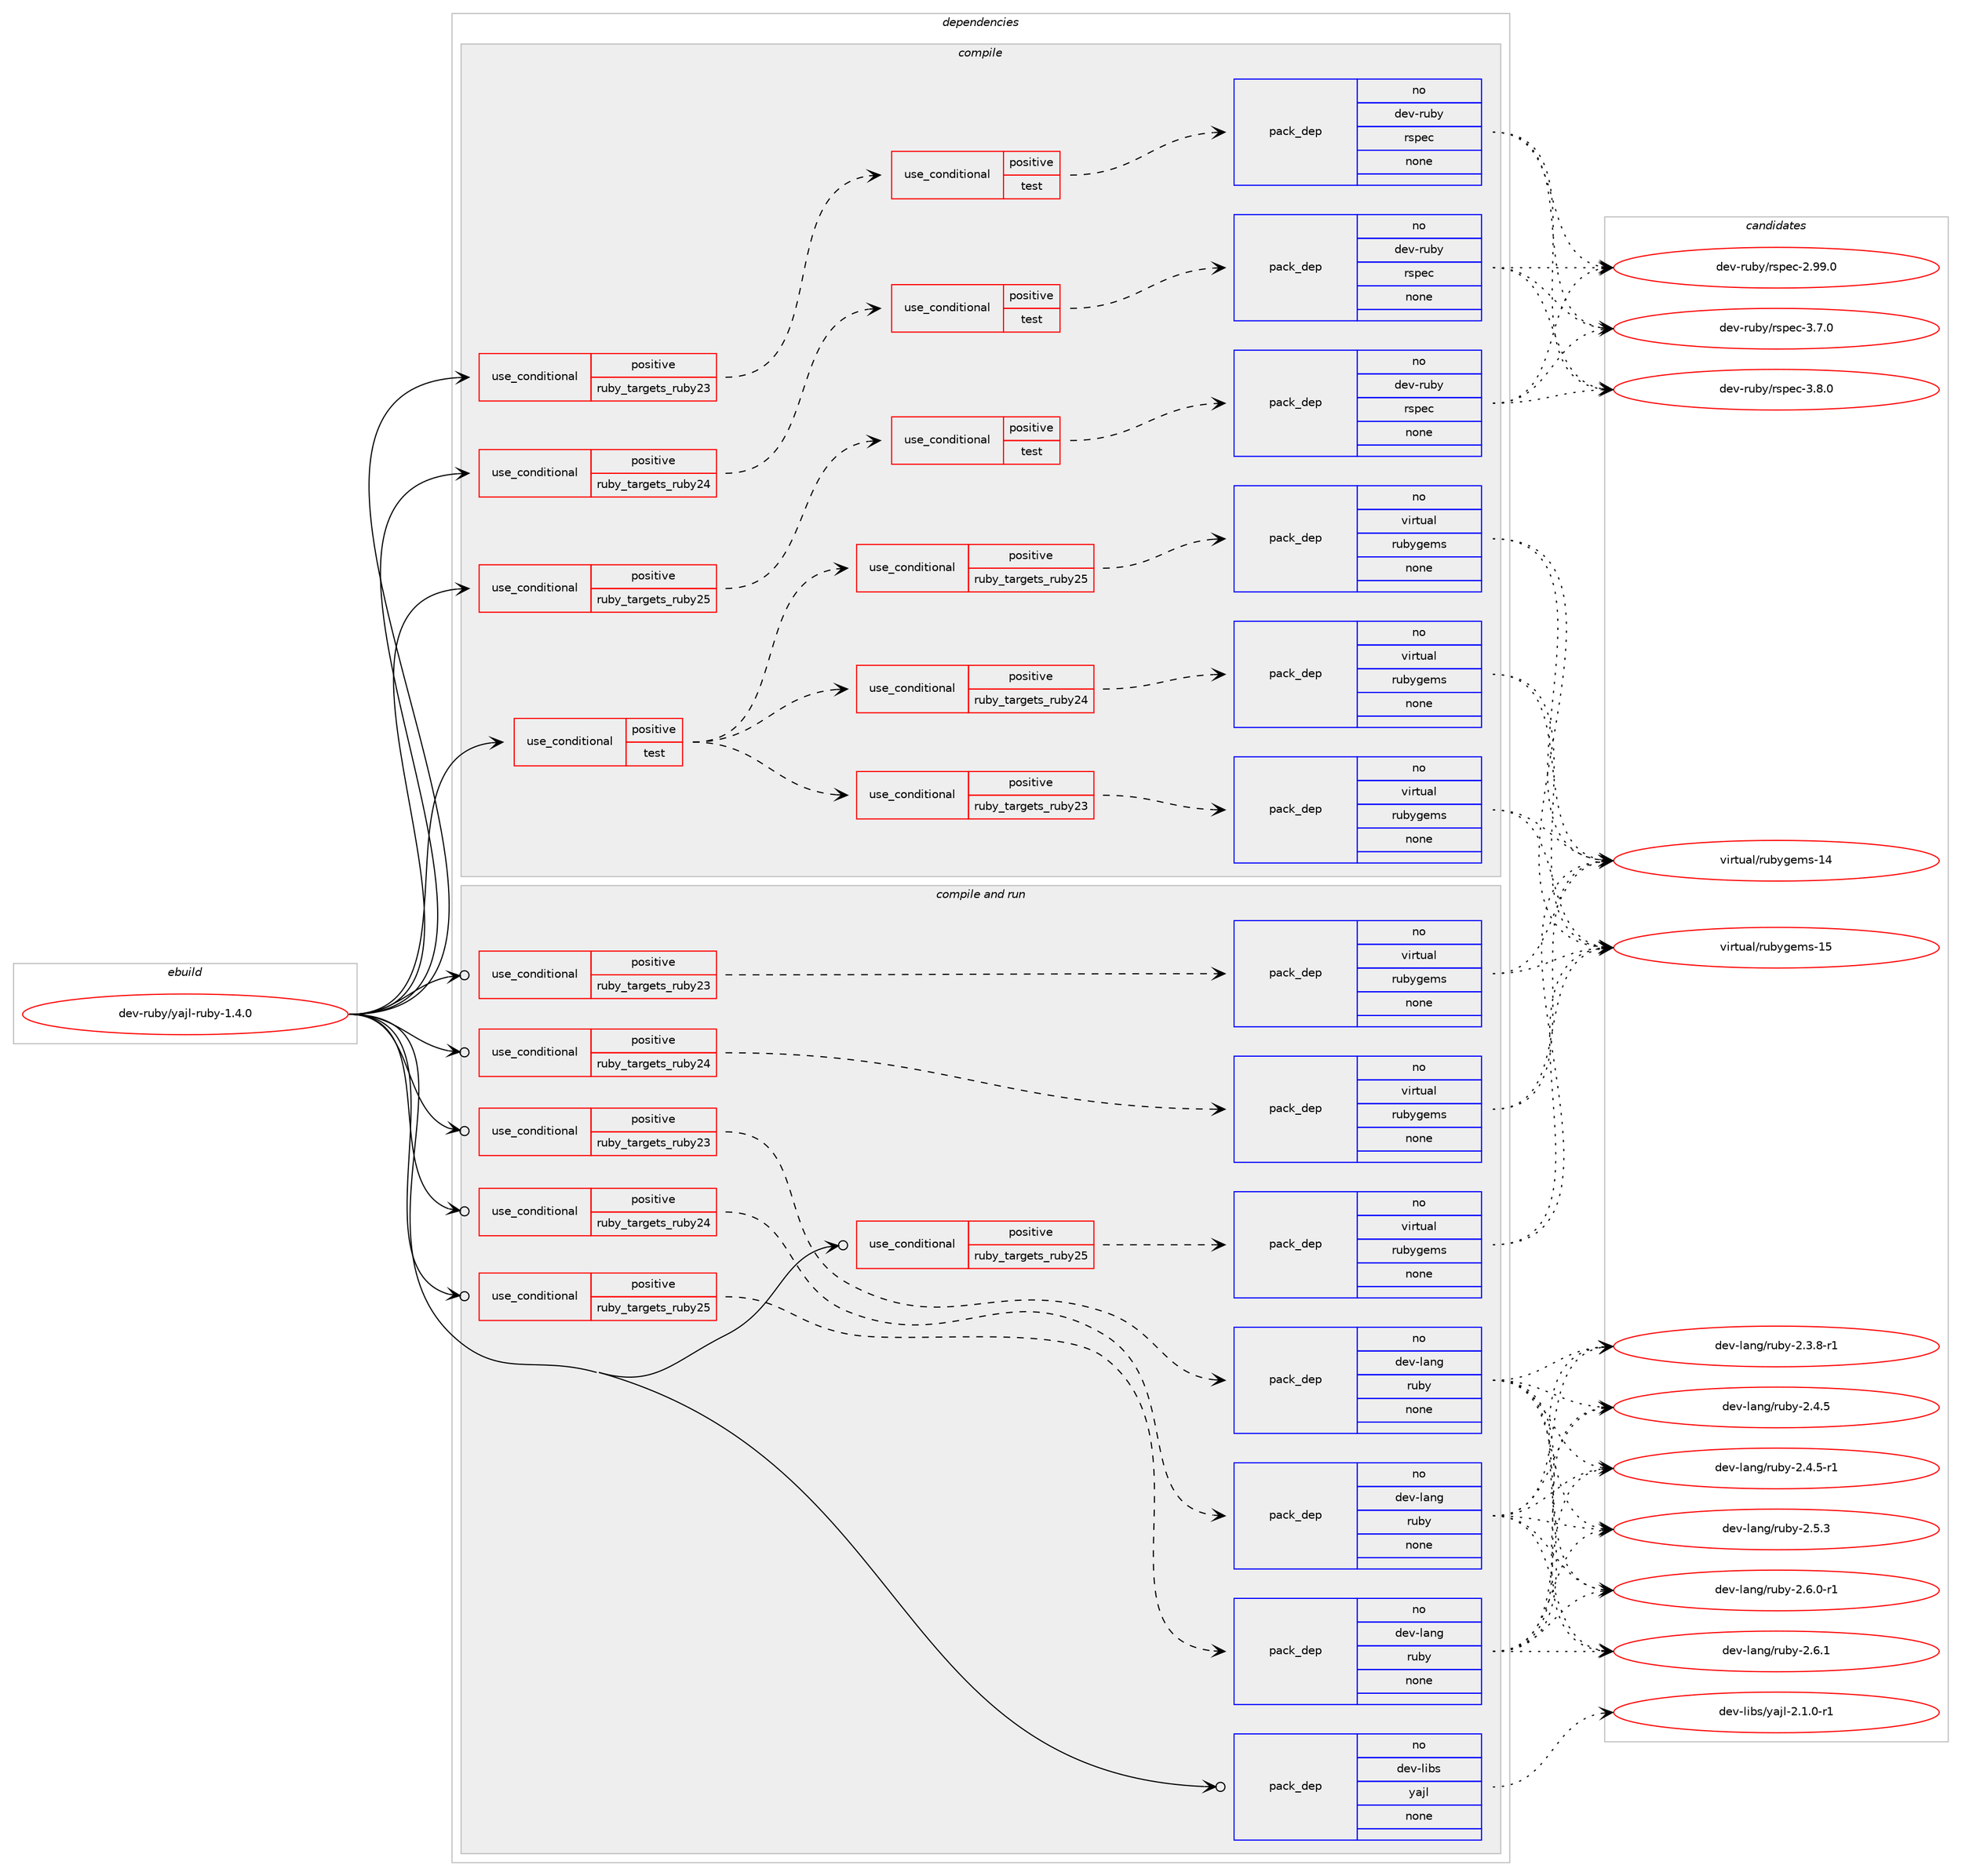 digraph prolog {

# *************
# Graph options
# *************

newrank=true;
concentrate=true;
compound=true;
graph [rankdir=LR,fontname=Helvetica,fontsize=10,ranksep=1.5];#, ranksep=2.5, nodesep=0.2];
edge  [arrowhead=vee];
node  [fontname=Helvetica,fontsize=10];

# **********
# The ebuild
# **********

subgraph cluster_leftcol {
color=gray;
rank=same;
label=<<i>ebuild</i>>;
id [label="dev-ruby/yajl-ruby-1.4.0", color=red, width=4, href="../dev-ruby/yajl-ruby-1.4.0.svg"];
}

# ****************
# The dependencies
# ****************

subgraph cluster_midcol {
color=gray;
label=<<i>dependencies</i>>;
subgraph cluster_compile {
fillcolor="#eeeeee";
style=filled;
label=<<i>compile</i>>;
subgraph cond422603 {
dependency1537872 [label=<<TABLE BORDER="0" CELLBORDER="1" CELLSPACING="0" CELLPADDING="4"><TR><TD ROWSPAN="3" CELLPADDING="10">use_conditional</TD></TR><TR><TD>positive</TD></TR><TR><TD>ruby_targets_ruby23</TD></TR></TABLE>>, shape=none, color=red];
subgraph cond422604 {
dependency1537873 [label=<<TABLE BORDER="0" CELLBORDER="1" CELLSPACING="0" CELLPADDING="4"><TR><TD ROWSPAN="3" CELLPADDING="10">use_conditional</TD></TR><TR><TD>positive</TD></TR><TR><TD>test</TD></TR></TABLE>>, shape=none, color=red];
subgraph pack1091750 {
dependency1537874 [label=<<TABLE BORDER="0" CELLBORDER="1" CELLSPACING="0" CELLPADDING="4" WIDTH="220"><TR><TD ROWSPAN="6" CELLPADDING="30">pack_dep</TD></TR><TR><TD WIDTH="110">no</TD></TR><TR><TD>dev-ruby</TD></TR><TR><TD>rspec</TD></TR><TR><TD>none</TD></TR><TR><TD></TD></TR></TABLE>>, shape=none, color=blue];
}
dependency1537873:e -> dependency1537874:w [weight=20,style="dashed",arrowhead="vee"];
}
dependency1537872:e -> dependency1537873:w [weight=20,style="dashed",arrowhead="vee"];
}
id:e -> dependency1537872:w [weight=20,style="solid",arrowhead="vee"];
subgraph cond422605 {
dependency1537875 [label=<<TABLE BORDER="0" CELLBORDER="1" CELLSPACING="0" CELLPADDING="4"><TR><TD ROWSPAN="3" CELLPADDING="10">use_conditional</TD></TR><TR><TD>positive</TD></TR><TR><TD>ruby_targets_ruby24</TD></TR></TABLE>>, shape=none, color=red];
subgraph cond422606 {
dependency1537876 [label=<<TABLE BORDER="0" CELLBORDER="1" CELLSPACING="0" CELLPADDING="4"><TR><TD ROWSPAN="3" CELLPADDING="10">use_conditional</TD></TR><TR><TD>positive</TD></TR><TR><TD>test</TD></TR></TABLE>>, shape=none, color=red];
subgraph pack1091751 {
dependency1537877 [label=<<TABLE BORDER="0" CELLBORDER="1" CELLSPACING="0" CELLPADDING="4" WIDTH="220"><TR><TD ROWSPAN="6" CELLPADDING="30">pack_dep</TD></TR><TR><TD WIDTH="110">no</TD></TR><TR><TD>dev-ruby</TD></TR><TR><TD>rspec</TD></TR><TR><TD>none</TD></TR><TR><TD></TD></TR></TABLE>>, shape=none, color=blue];
}
dependency1537876:e -> dependency1537877:w [weight=20,style="dashed",arrowhead="vee"];
}
dependency1537875:e -> dependency1537876:w [weight=20,style="dashed",arrowhead="vee"];
}
id:e -> dependency1537875:w [weight=20,style="solid",arrowhead="vee"];
subgraph cond422607 {
dependency1537878 [label=<<TABLE BORDER="0" CELLBORDER="1" CELLSPACING="0" CELLPADDING="4"><TR><TD ROWSPAN="3" CELLPADDING="10">use_conditional</TD></TR><TR><TD>positive</TD></TR><TR><TD>ruby_targets_ruby25</TD></TR></TABLE>>, shape=none, color=red];
subgraph cond422608 {
dependency1537879 [label=<<TABLE BORDER="0" CELLBORDER="1" CELLSPACING="0" CELLPADDING="4"><TR><TD ROWSPAN="3" CELLPADDING="10">use_conditional</TD></TR><TR><TD>positive</TD></TR><TR><TD>test</TD></TR></TABLE>>, shape=none, color=red];
subgraph pack1091752 {
dependency1537880 [label=<<TABLE BORDER="0" CELLBORDER="1" CELLSPACING="0" CELLPADDING="4" WIDTH="220"><TR><TD ROWSPAN="6" CELLPADDING="30">pack_dep</TD></TR><TR><TD WIDTH="110">no</TD></TR><TR><TD>dev-ruby</TD></TR><TR><TD>rspec</TD></TR><TR><TD>none</TD></TR><TR><TD></TD></TR></TABLE>>, shape=none, color=blue];
}
dependency1537879:e -> dependency1537880:w [weight=20,style="dashed",arrowhead="vee"];
}
dependency1537878:e -> dependency1537879:w [weight=20,style="dashed",arrowhead="vee"];
}
id:e -> dependency1537878:w [weight=20,style="solid",arrowhead="vee"];
subgraph cond422609 {
dependency1537881 [label=<<TABLE BORDER="0" CELLBORDER="1" CELLSPACING="0" CELLPADDING="4"><TR><TD ROWSPAN="3" CELLPADDING="10">use_conditional</TD></TR><TR><TD>positive</TD></TR><TR><TD>test</TD></TR></TABLE>>, shape=none, color=red];
subgraph cond422610 {
dependency1537882 [label=<<TABLE BORDER="0" CELLBORDER="1" CELLSPACING="0" CELLPADDING="4"><TR><TD ROWSPAN="3" CELLPADDING="10">use_conditional</TD></TR><TR><TD>positive</TD></TR><TR><TD>ruby_targets_ruby23</TD></TR></TABLE>>, shape=none, color=red];
subgraph pack1091753 {
dependency1537883 [label=<<TABLE BORDER="0" CELLBORDER="1" CELLSPACING="0" CELLPADDING="4" WIDTH="220"><TR><TD ROWSPAN="6" CELLPADDING="30">pack_dep</TD></TR><TR><TD WIDTH="110">no</TD></TR><TR><TD>virtual</TD></TR><TR><TD>rubygems</TD></TR><TR><TD>none</TD></TR><TR><TD></TD></TR></TABLE>>, shape=none, color=blue];
}
dependency1537882:e -> dependency1537883:w [weight=20,style="dashed",arrowhead="vee"];
}
dependency1537881:e -> dependency1537882:w [weight=20,style="dashed",arrowhead="vee"];
subgraph cond422611 {
dependency1537884 [label=<<TABLE BORDER="0" CELLBORDER="1" CELLSPACING="0" CELLPADDING="4"><TR><TD ROWSPAN="3" CELLPADDING="10">use_conditional</TD></TR><TR><TD>positive</TD></TR><TR><TD>ruby_targets_ruby24</TD></TR></TABLE>>, shape=none, color=red];
subgraph pack1091754 {
dependency1537885 [label=<<TABLE BORDER="0" CELLBORDER="1" CELLSPACING="0" CELLPADDING="4" WIDTH="220"><TR><TD ROWSPAN="6" CELLPADDING="30">pack_dep</TD></TR><TR><TD WIDTH="110">no</TD></TR><TR><TD>virtual</TD></TR><TR><TD>rubygems</TD></TR><TR><TD>none</TD></TR><TR><TD></TD></TR></TABLE>>, shape=none, color=blue];
}
dependency1537884:e -> dependency1537885:w [weight=20,style="dashed",arrowhead="vee"];
}
dependency1537881:e -> dependency1537884:w [weight=20,style="dashed",arrowhead="vee"];
subgraph cond422612 {
dependency1537886 [label=<<TABLE BORDER="0" CELLBORDER="1" CELLSPACING="0" CELLPADDING="4"><TR><TD ROWSPAN="3" CELLPADDING="10">use_conditional</TD></TR><TR><TD>positive</TD></TR><TR><TD>ruby_targets_ruby25</TD></TR></TABLE>>, shape=none, color=red];
subgraph pack1091755 {
dependency1537887 [label=<<TABLE BORDER="0" CELLBORDER="1" CELLSPACING="0" CELLPADDING="4" WIDTH="220"><TR><TD ROWSPAN="6" CELLPADDING="30">pack_dep</TD></TR><TR><TD WIDTH="110">no</TD></TR><TR><TD>virtual</TD></TR><TR><TD>rubygems</TD></TR><TR><TD>none</TD></TR><TR><TD></TD></TR></TABLE>>, shape=none, color=blue];
}
dependency1537886:e -> dependency1537887:w [weight=20,style="dashed",arrowhead="vee"];
}
dependency1537881:e -> dependency1537886:w [weight=20,style="dashed",arrowhead="vee"];
}
id:e -> dependency1537881:w [weight=20,style="solid",arrowhead="vee"];
}
subgraph cluster_compileandrun {
fillcolor="#eeeeee";
style=filled;
label=<<i>compile and run</i>>;
subgraph cond422613 {
dependency1537888 [label=<<TABLE BORDER="0" CELLBORDER="1" CELLSPACING="0" CELLPADDING="4"><TR><TD ROWSPAN="3" CELLPADDING="10">use_conditional</TD></TR><TR><TD>positive</TD></TR><TR><TD>ruby_targets_ruby23</TD></TR></TABLE>>, shape=none, color=red];
subgraph pack1091756 {
dependency1537889 [label=<<TABLE BORDER="0" CELLBORDER="1" CELLSPACING="0" CELLPADDING="4" WIDTH="220"><TR><TD ROWSPAN="6" CELLPADDING="30">pack_dep</TD></TR><TR><TD WIDTH="110">no</TD></TR><TR><TD>dev-lang</TD></TR><TR><TD>ruby</TD></TR><TR><TD>none</TD></TR><TR><TD></TD></TR></TABLE>>, shape=none, color=blue];
}
dependency1537888:e -> dependency1537889:w [weight=20,style="dashed",arrowhead="vee"];
}
id:e -> dependency1537888:w [weight=20,style="solid",arrowhead="odotvee"];
subgraph cond422614 {
dependency1537890 [label=<<TABLE BORDER="0" CELLBORDER="1" CELLSPACING="0" CELLPADDING="4"><TR><TD ROWSPAN="3" CELLPADDING="10">use_conditional</TD></TR><TR><TD>positive</TD></TR><TR><TD>ruby_targets_ruby23</TD></TR></TABLE>>, shape=none, color=red];
subgraph pack1091757 {
dependency1537891 [label=<<TABLE BORDER="0" CELLBORDER="1" CELLSPACING="0" CELLPADDING="4" WIDTH="220"><TR><TD ROWSPAN="6" CELLPADDING="30">pack_dep</TD></TR><TR><TD WIDTH="110">no</TD></TR><TR><TD>virtual</TD></TR><TR><TD>rubygems</TD></TR><TR><TD>none</TD></TR><TR><TD></TD></TR></TABLE>>, shape=none, color=blue];
}
dependency1537890:e -> dependency1537891:w [weight=20,style="dashed",arrowhead="vee"];
}
id:e -> dependency1537890:w [weight=20,style="solid",arrowhead="odotvee"];
subgraph cond422615 {
dependency1537892 [label=<<TABLE BORDER="0" CELLBORDER="1" CELLSPACING="0" CELLPADDING="4"><TR><TD ROWSPAN="3" CELLPADDING="10">use_conditional</TD></TR><TR><TD>positive</TD></TR><TR><TD>ruby_targets_ruby24</TD></TR></TABLE>>, shape=none, color=red];
subgraph pack1091758 {
dependency1537893 [label=<<TABLE BORDER="0" CELLBORDER="1" CELLSPACING="0" CELLPADDING="4" WIDTH="220"><TR><TD ROWSPAN="6" CELLPADDING="30">pack_dep</TD></TR><TR><TD WIDTH="110">no</TD></TR><TR><TD>dev-lang</TD></TR><TR><TD>ruby</TD></TR><TR><TD>none</TD></TR><TR><TD></TD></TR></TABLE>>, shape=none, color=blue];
}
dependency1537892:e -> dependency1537893:w [weight=20,style="dashed",arrowhead="vee"];
}
id:e -> dependency1537892:w [weight=20,style="solid",arrowhead="odotvee"];
subgraph cond422616 {
dependency1537894 [label=<<TABLE BORDER="0" CELLBORDER="1" CELLSPACING="0" CELLPADDING="4"><TR><TD ROWSPAN="3" CELLPADDING="10">use_conditional</TD></TR><TR><TD>positive</TD></TR><TR><TD>ruby_targets_ruby24</TD></TR></TABLE>>, shape=none, color=red];
subgraph pack1091759 {
dependency1537895 [label=<<TABLE BORDER="0" CELLBORDER="1" CELLSPACING="0" CELLPADDING="4" WIDTH="220"><TR><TD ROWSPAN="6" CELLPADDING="30">pack_dep</TD></TR><TR><TD WIDTH="110">no</TD></TR><TR><TD>virtual</TD></TR><TR><TD>rubygems</TD></TR><TR><TD>none</TD></TR><TR><TD></TD></TR></TABLE>>, shape=none, color=blue];
}
dependency1537894:e -> dependency1537895:w [weight=20,style="dashed",arrowhead="vee"];
}
id:e -> dependency1537894:w [weight=20,style="solid",arrowhead="odotvee"];
subgraph cond422617 {
dependency1537896 [label=<<TABLE BORDER="0" CELLBORDER="1" CELLSPACING="0" CELLPADDING="4"><TR><TD ROWSPAN="3" CELLPADDING="10">use_conditional</TD></TR><TR><TD>positive</TD></TR><TR><TD>ruby_targets_ruby25</TD></TR></TABLE>>, shape=none, color=red];
subgraph pack1091760 {
dependency1537897 [label=<<TABLE BORDER="0" CELLBORDER="1" CELLSPACING="0" CELLPADDING="4" WIDTH="220"><TR><TD ROWSPAN="6" CELLPADDING="30">pack_dep</TD></TR><TR><TD WIDTH="110">no</TD></TR><TR><TD>dev-lang</TD></TR><TR><TD>ruby</TD></TR><TR><TD>none</TD></TR><TR><TD></TD></TR></TABLE>>, shape=none, color=blue];
}
dependency1537896:e -> dependency1537897:w [weight=20,style="dashed",arrowhead="vee"];
}
id:e -> dependency1537896:w [weight=20,style="solid",arrowhead="odotvee"];
subgraph cond422618 {
dependency1537898 [label=<<TABLE BORDER="0" CELLBORDER="1" CELLSPACING="0" CELLPADDING="4"><TR><TD ROWSPAN="3" CELLPADDING="10">use_conditional</TD></TR><TR><TD>positive</TD></TR><TR><TD>ruby_targets_ruby25</TD></TR></TABLE>>, shape=none, color=red];
subgraph pack1091761 {
dependency1537899 [label=<<TABLE BORDER="0" CELLBORDER="1" CELLSPACING="0" CELLPADDING="4" WIDTH="220"><TR><TD ROWSPAN="6" CELLPADDING="30">pack_dep</TD></TR><TR><TD WIDTH="110">no</TD></TR><TR><TD>virtual</TD></TR><TR><TD>rubygems</TD></TR><TR><TD>none</TD></TR><TR><TD></TD></TR></TABLE>>, shape=none, color=blue];
}
dependency1537898:e -> dependency1537899:w [weight=20,style="dashed",arrowhead="vee"];
}
id:e -> dependency1537898:w [weight=20,style="solid",arrowhead="odotvee"];
subgraph pack1091762 {
dependency1537900 [label=<<TABLE BORDER="0" CELLBORDER="1" CELLSPACING="0" CELLPADDING="4" WIDTH="220"><TR><TD ROWSPAN="6" CELLPADDING="30">pack_dep</TD></TR><TR><TD WIDTH="110">no</TD></TR><TR><TD>dev-libs</TD></TR><TR><TD>yajl</TD></TR><TR><TD>none</TD></TR><TR><TD></TD></TR></TABLE>>, shape=none, color=blue];
}
id:e -> dependency1537900:w [weight=20,style="solid",arrowhead="odotvee"];
}
subgraph cluster_run {
fillcolor="#eeeeee";
style=filled;
label=<<i>run</i>>;
}
}

# **************
# The candidates
# **************

subgraph cluster_choices {
rank=same;
color=gray;
label=<<i>candidates</i>>;

subgraph choice1091750 {
color=black;
nodesep=1;
choice1001011184511411798121471141151121019945504657574648 [label="dev-ruby/rspec-2.99.0", color=red, width=4,href="../dev-ruby/rspec-2.99.0.svg"];
choice10010111845114117981214711411511210199455146554648 [label="dev-ruby/rspec-3.7.0", color=red, width=4,href="../dev-ruby/rspec-3.7.0.svg"];
choice10010111845114117981214711411511210199455146564648 [label="dev-ruby/rspec-3.8.0", color=red, width=4,href="../dev-ruby/rspec-3.8.0.svg"];
dependency1537874:e -> choice1001011184511411798121471141151121019945504657574648:w [style=dotted,weight="100"];
dependency1537874:e -> choice10010111845114117981214711411511210199455146554648:w [style=dotted,weight="100"];
dependency1537874:e -> choice10010111845114117981214711411511210199455146564648:w [style=dotted,weight="100"];
}
subgraph choice1091751 {
color=black;
nodesep=1;
choice1001011184511411798121471141151121019945504657574648 [label="dev-ruby/rspec-2.99.0", color=red, width=4,href="../dev-ruby/rspec-2.99.0.svg"];
choice10010111845114117981214711411511210199455146554648 [label="dev-ruby/rspec-3.7.0", color=red, width=4,href="../dev-ruby/rspec-3.7.0.svg"];
choice10010111845114117981214711411511210199455146564648 [label="dev-ruby/rspec-3.8.0", color=red, width=4,href="../dev-ruby/rspec-3.8.0.svg"];
dependency1537877:e -> choice1001011184511411798121471141151121019945504657574648:w [style=dotted,weight="100"];
dependency1537877:e -> choice10010111845114117981214711411511210199455146554648:w [style=dotted,weight="100"];
dependency1537877:e -> choice10010111845114117981214711411511210199455146564648:w [style=dotted,weight="100"];
}
subgraph choice1091752 {
color=black;
nodesep=1;
choice1001011184511411798121471141151121019945504657574648 [label="dev-ruby/rspec-2.99.0", color=red, width=4,href="../dev-ruby/rspec-2.99.0.svg"];
choice10010111845114117981214711411511210199455146554648 [label="dev-ruby/rspec-3.7.0", color=red, width=4,href="../dev-ruby/rspec-3.7.0.svg"];
choice10010111845114117981214711411511210199455146564648 [label="dev-ruby/rspec-3.8.0", color=red, width=4,href="../dev-ruby/rspec-3.8.0.svg"];
dependency1537880:e -> choice1001011184511411798121471141151121019945504657574648:w [style=dotted,weight="100"];
dependency1537880:e -> choice10010111845114117981214711411511210199455146554648:w [style=dotted,weight="100"];
dependency1537880:e -> choice10010111845114117981214711411511210199455146564648:w [style=dotted,weight="100"];
}
subgraph choice1091753 {
color=black;
nodesep=1;
choice118105114116117971084711411798121103101109115454952 [label="virtual/rubygems-14", color=red, width=4,href="../virtual/rubygems-14.svg"];
choice118105114116117971084711411798121103101109115454953 [label="virtual/rubygems-15", color=red, width=4,href="../virtual/rubygems-15.svg"];
dependency1537883:e -> choice118105114116117971084711411798121103101109115454952:w [style=dotted,weight="100"];
dependency1537883:e -> choice118105114116117971084711411798121103101109115454953:w [style=dotted,weight="100"];
}
subgraph choice1091754 {
color=black;
nodesep=1;
choice118105114116117971084711411798121103101109115454952 [label="virtual/rubygems-14", color=red, width=4,href="../virtual/rubygems-14.svg"];
choice118105114116117971084711411798121103101109115454953 [label="virtual/rubygems-15", color=red, width=4,href="../virtual/rubygems-15.svg"];
dependency1537885:e -> choice118105114116117971084711411798121103101109115454952:w [style=dotted,weight="100"];
dependency1537885:e -> choice118105114116117971084711411798121103101109115454953:w [style=dotted,weight="100"];
}
subgraph choice1091755 {
color=black;
nodesep=1;
choice118105114116117971084711411798121103101109115454952 [label="virtual/rubygems-14", color=red, width=4,href="../virtual/rubygems-14.svg"];
choice118105114116117971084711411798121103101109115454953 [label="virtual/rubygems-15", color=red, width=4,href="../virtual/rubygems-15.svg"];
dependency1537887:e -> choice118105114116117971084711411798121103101109115454952:w [style=dotted,weight="100"];
dependency1537887:e -> choice118105114116117971084711411798121103101109115454953:w [style=dotted,weight="100"];
}
subgraph choice1091756 {
color=black;
nodesep=1;
choice100101118451089711010347114117981214550465146564511449 [label="dev-lang/ruby-2.3.8-r1", color=red, width=4,href="../dev-lang/ruby-2.3.8-r1.svg"];
choice10010111845108971101034711411798121455046524653 [label="dev-lang/ruby-2.4.5", color=red, width=4,href="../dev-lang/ruby-2.4.5.svg"];
choice100101118451089711010347114117981214550465246534511449 [label="dev-lang/ruby-2.4.5-r1", color=red, width=4,href="../dev-lang/ruby-2.4.5-r1.svg"];
choice10010111845108971101034711411798121455046534651 [label="dev-lang/ruby-2.5.3", color=red, width=4,href="../dev-lang/ruby-2.5.3.svg"];
choice100101118451089711010347114117981214550465446484511449 [label="dev-lang/ruby-2.6.0-r1", color=red, width=4,href="../dev-lang/ruby-2.6.0-r1.svg"];
choice10010111845108971101034711411798121455046544649 [label="dev-lang/ruby-2.6.1", color=red, width=4,href="../dev-lang/ruby-2.6.1.svg"];
dependency1537889:e -> choice100101118451089711010347114117981214550465146564511449:w [style=dotted,weight="100"];
dependency1537889:e -> choice10010111845108971101034711411798121455046524653:w [style=dotted,weight="100"];
dependency1537889:e -> choice100101118451089711010347114117981214550465246534511449:w [style=dotted,weight="100"];
dependency1537889:e -> choice10010111845108971101034711411798121455046534651:w [style=dotted,weight="100"];
dependency1537889:e -> choice100101118451089711010347114117981214550465446484511449:w [style=dotted,weight="100"];
dependency1537889:e -> choice10010111845108971101034711411798121455046544649:w [style=dotted,weight="100"];
}
subgraph choice1091757 {
color=black;
nodesep=1;
choice118105114116117971084711411798121103101109115454952 [label="virtual/rubygems-14", color=red, width=4,href="../virtual/rubygems-14.svg"];
choice118105114116117971084711411798121103101109115454953 [label="virtual/rubygems-15", color=red, width=4,href="../virtual/rubygems-15.svg"];
dependency1537891:e -> choice118105114116117971084711411798121103101109115454952:w [style=dotted,weight="100"];
dependency1537891:e -> choice118105114116117971084711411798121103101109115454953:w [style=dotted,weight="100"];
}
subgraph choice1091758 {
color=black;
nodesep=1;
choice100101118451089711010347114117981214550465146564511449 [label="dev-lang/ruby-2.3.8-r1", color=red, width=4,href="../dev-lang/ruby-2.3.8-r1.svg"];
choice10010111845108971101034711411798121455046524653 [label="dev-lang/ruby-2.4.5", color=red, width=4,href="../dev-lang/ruby-2.4.5.svg"];
choice100101118451089711010347114117981214550465246534511449 [label="dev-lang/ruby-2.4.5-r1", color=red, width=4,href="../dev-lang/ruby-2.4.5-r1.svg"];
choice10010111845108971101034711411798121455046534651 [label="dev-lang/ruby-2.5.3", color=red, width=4,href="../dev-lang/ruby-2.5.3.svg"];
choice100101118451089711010347114117981214550465446484511449 [label="dev-lang/ruby-2.6.0-r1", color=red, width=4,href="../dev-lang/ruby-2.6.0-r1.svg"];
choice10010111845108971101034711411798121455046544649 [label="dev-lang/ruby-2.6.1", color=red, width=4,href="../dev-lang/ruby-2.6.1.svg"];
dependency1537893:e -> choice100101118451089711010347114117981214550465146564511449:w [style=dotted,weight="100"];
dependency1537893:e -> choice10010111845108971101034711411798121455046524653:w [style=dotted,weight="100"];
dependency1537893:e -> choice100101118451089711010347114117981214550465246534511449:w [style=dotted,weight="100"];
dependency1537893:e -> choice10010111845108971101034711411798121455046534651:w [style=dotted,weight="100"];
dependency1537893:e -> choice100101118451089711010347114117981214550465446484511449:w [style=dotted,weight="100"];
dependency1537893:e -> choice10010111845108971101034711411798121455046544649:w [style=dotted,weight="100"];
}
subgraph choice1091759 {
color=black;
nodesep=1;
choice118105114116117971084711411798121103101109115454952 [label="virtual/rubygems-14", color=red, width=4,href="../virtual/rubygems-14.svg"];
choice118105114116117971084711411798121103101109115454953 [label="virtual/rubygems-15", color=red, width=4,href="../virtual/rubygems-15.svg"];
dependency1537895:e -> choice118105114116117971084711411798121103101109115454952:w [style=dotted,weight="100"];
dependency1537895:e -> choice118105114116117971084711411798121103101109115454953:w [style=dotted,weight="100"];
}
subgraph choice1091760 {
color=black;
nodesep=1;
choice100101118451089711010347114117981214550465146564511449 [label="dev-lang/ruby-2.3.8-r1", color=red, width=4,href="../dev-lang/ruby-2.3.8-r1.svg"];
choice10010111845108971101034711411798121455046524653 [label="dev-lang/ruby-2.4.5", color=red, width=4,href="../dev-lang/ruby-2.4.5.svg"];
choice100101118451089711010347114117981214550465246534511449 [label="dev-lang/ruby-2.4.5-r1", color=red, width=4,href="../dev-lang/ruby-2.4.5-r1.svg"];
choice10010111845108971101034711411798121455046534651 [label="dev-lang/ruby-2.5.3", color=red, width=4,href="../dev-lang/ruby-2.5.3.svg"];
choice100101118451089711010347114117981214550465446484511449 [label="dev-lang/ruby-2.6.0-r1", color=red, width=4,href="../dev-lang/ruby-2.6.0-r1.svg"];
choice10010111845108971101034711411798121455046544649 [label="dev-lang/ruby-2.6.1", color=red, width=4,href="../dev-lang/ruby-2.6.1.svg"];
dependency1537897:e -> choice100101118451089711010347114117981214550465146564511449:w [style=dotted,weight="100"];
dependency1537897:e -> choice10010111845108971101034711411798121455046524653:w [style=dotted,weight="100"];
dependency1537897:e -> choice100101118451089711010347114117981214550465246534511449:w [style=dotted,weight="100"];
dependency1537897:e -> choice10010111845108971101034711411798121455046534651:w [style=dotted,weight="100"];
dependency1537897:e -> choice100101118451089711010347114117981214550465446484511449:w [style=dotted,weight="100"];
dependency1537897:e -> choice10010111845108971101034711411798121455046544649:w [style=dotted,weight="100"];
}
subgraph choice1091761 {
color=black;
nodesep=1;
choice118105114116117971084711411798121103101109115454952 [label="virtual/rubygems-14", color=red, width=4,href="../virtual/rubygems-14.svg"];
choice118105114116117971084711411798121103101109115454953 [label="virtual/rubygems-15", color=red, width=4,href="../virtual/rubygems-15.svg"];
dependency1537899:e -> choice118105114116117971084711411798121103101109115454952:w [style=dotted,weight="100"];
dependency1537899:e -> choice118105114116117971084711411798121103101109115454953:w [style=dotted,weight="100"];
}
subgraph choice1091762 {
color=black;
nodesep=1;
choice100101118451081059811547121971061084550464946484511449 [label="dev-libs/yajl-2.1.0-r1", color=red, width=4,href="../dev-libs/yajl-2.1.0-r1.svg"];
dependency1537900:e -> choice100101118451081059811547121971061084550464946484511449:w [style=dotted,weight="100"];
}
}

}
